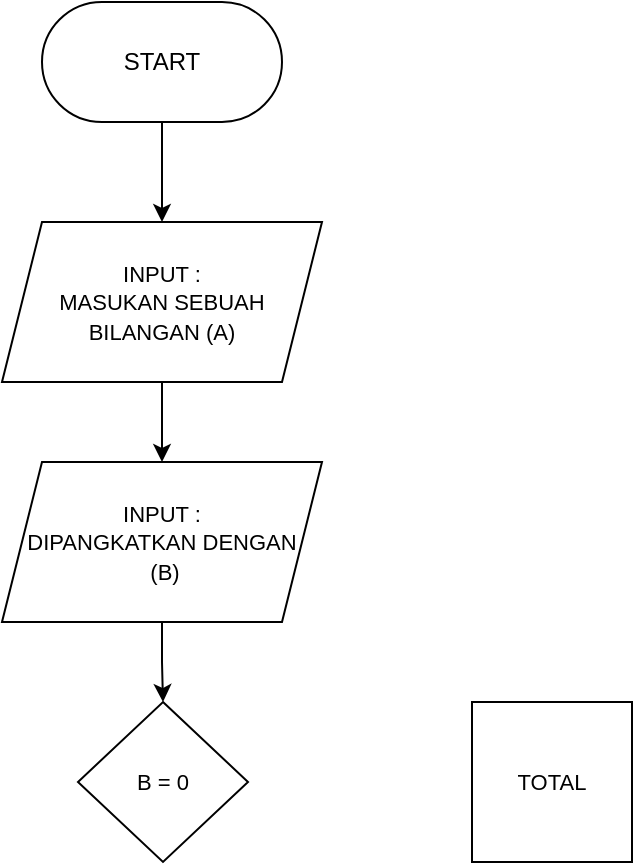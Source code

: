 <mxfile version="18.2.0" type="github">
  <diagram id="TmI9sLILRw1ajV4oHXnC" name="Page-1">
    <mxGraphModel dx="1422" dy="754" grid="1" gridSize="10" guides="1" tooltips="1" connect="1" arrows="1" fold="1" page="1" pageScale="1" pageWidth="850" pageHeight="1100" math="0" shadow="0">
      <root>
        <mxCell id="0" />
        <mxCell id="1" parent="0" />
        <mxCell id="xEnPBDmkyOU3yjBMrUIe-4" style="edgeStyle=orthogonalEdgeStyle;rounded=0;orthogonalLoop=1;jettySize=auto;html=1;exitX=0.5;exitY=1;exitDx=0;exitDy=0;entryX=0.5;entryY=0;entryDx=0;entryDy=0;fontSize=11;" edge="1" parent="1" source="xEnPBDmkyOU3yjBMrUIe-1" target="xEnPBDmkyOU3yjBMrUIe-2">
          <mxGeometry relative="1" as="geometry" />
        </mxCell>
        <mxCell id="xEnPBDmkyOU3yjBMrUIe-1" value="START" style="rounded=1;whiteSpace=wrap;html=1;arcSize=50;" vertex="1" parent="1">
          <mxGeometry x="365" y="50" width="120" height="60" as="geometry" />
        </mxCell>
        <mxCell id="xEnPBDmkyOU3yjBMrUIe-6" style="edgeStyle=orthogonalEdgeStyle;rounded=0;orthogonalLoop=1;jettySize=auto;html=1;exitX=0.5;exitY=1;exitDx=0;exitDy=0;fontSize=11;" edge="1" parent="1" source="xEnPBDmkyOU3yjBMrUIe-2" target="xEnPBDmkyOU3yjBMrUIe-3">
          <mxGeometry relative="1" as="geometry" />
        </mxCell>
        <mxCell id="xEnPBDmkyOU3yjBMrUIe-2" value="&lt;font style=&quot;font-size: 11px;&quot;&gt;INPUT :&lt;br&gt;MASUKAN SEBUAH BILANGAN (A)&lt;/font&gt;" style="shape=parallelogram;perimeter=parallelogramPerimeter;whiteSpace=wrap;html=1;fixedSize=1;" vertex="1" parent="1">
          <mxGeometry x="345" y="160" width="160" height="80" as="geometry" />
        </mxCell>
        <mxCell id="xEnPBDmkyOU3yjBMrUIe-9" style="edgeStyle=orthogonalEdgeStyle;rounded=0;orthogonalLoop=1;jettySize=auto;html=1;exitX=0.5;exitY=1;exitDx=0;exitDy=0;entryX=0.5;entryY=0;entryDx=0;entryDy=0;fontSize=11;" edge="1" parent="1" source="xEnPBDmkyOU3yjBMrUIe-3" target="xEnPBDmkyOU3yjBMrUIe-8">
          <mxGeometry relative="1" as="geometry" />
        </mxCell>
        <mxCell id="xEnPBDmkyOU3yjBMrUIe-3" value="&lt;font style=&quot;font-size: 11px;&quot;&gt;INPUT :&lt;br&gt;DIPANGKATKAN DENGAN&lt;br&gt;&amp;nbsp;(B)&lt;/font&gt;" style="shape=parallelogram;perimeter=parallelogramPerimeter;whiteSpace=wrap;html=1;fixedSize=1;" vertex="1" parent="1">
          <mxGeometry x="345" y="280" width="160" height="80" as="geometry" />
        </mxCell>
        <mxCell id="xEnPBDmkyOU3yjBMrUIe-8" value="B = 0" style="rhombus;whiteSpace=wrap;html=1;fontSize=11;" vertex="1" parent="1">
          <mxGeometry x="383" y="400" width="85" height="80" as="geometry" />
        </mxCell>
        <mxCell id="xEnPBDmkyOU3yjBMrUIe-10" value="TOTAL" style="whiteSpace=wrap;html=1;aspect=fixed;fontSize=11;" vertex="1" parent="1">
          <mxGeometry x="580" y="400" width="80" height="80" as="geometry" />
        </mxCell>
      </root>
    </mxGraphModel>
  </diagram>
</mxfile>
